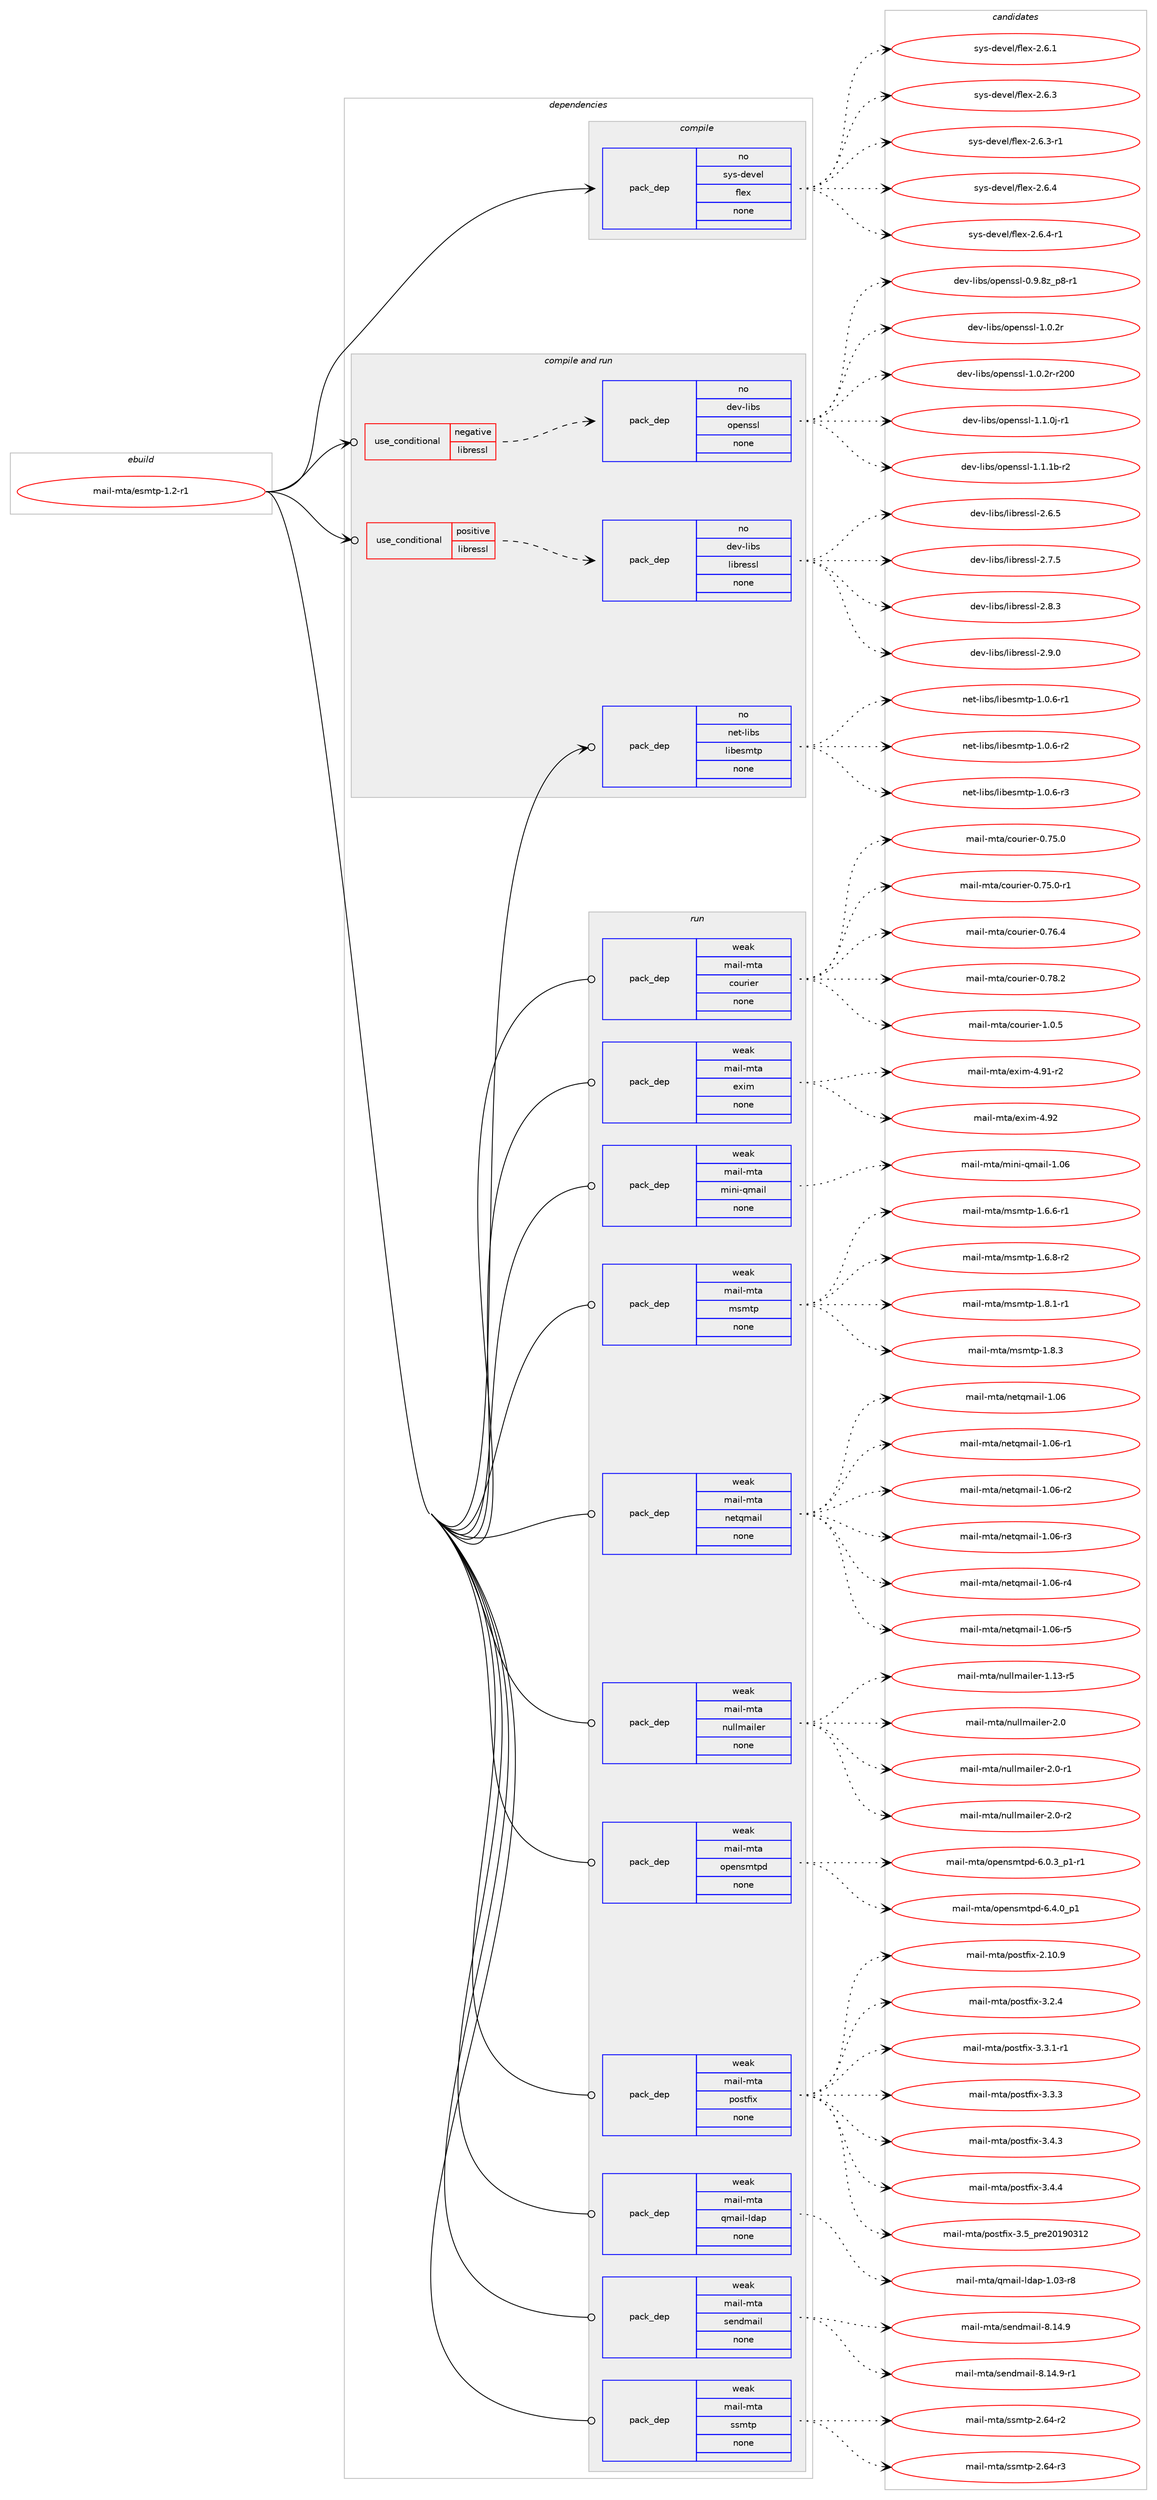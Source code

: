 digraph prolog {

# *************
# Graph options
# *************

newrank=true;
concentrate=true;
compound=true;
graph [rankdir=LR,fontname=Helvetica,fontsize=10,ranksep=1.5];#, ranksep=2.5, nodesep=0.2];
edge  [arrowhead=vee];
node  [fontname=Helvetica,fontsize=10];

# **********
# The ebuild
# **********

subgraph cluster_leftcol {
color=gray;
rank=same;
label=<<i>ebuild</i>>;
id [label="mail-mta/esmtp-1.2-r1", color=red, width=4, href="../mail-mta/esmtp-1.2-r1.svg"];
}

# ****************
# The dependencies
# ****************

subgraph cluster_midcol {
color=gray;
label=<<i>dependencies</i>>;
subgraph cluster_compile {
fillcolor="#eeeeee";
style=filled;
label=<<i>compile</i>>;
subgraph pack722 {
dependency780 [label=<<TABLE BORDER="0" CELLBORDER="1" CELLSPACING="0" CELLPADDING="4" WIDTH="220"><TR><TD ROWSPAN="6" CELLPADDING="30">pack_dep</TD></TR><TR><TD WIDTH="110">no</TD></TR><TR><TD>sys-devel</TD></TR><TR><TD>flex</TD></TR><TR><TD>none</TD></TR><TR><TD></TD></TR></TABLE>>, shape=none, color=blue];
}
id:e -> dependency780:w [weight=20,style="solid",arrowhead="vee"];
}
subgraph cluster_compileandrun {
fillcolor="#eeeeee";
style=filled;
label=<<i>compile and run</i>>;
subgraph cond49 {
dependency781 [label=<<TABLE BORDER="0" CELLBORDER="1" CELLSPACING="0" CELLPADDING="4"><TR><TD ROWSPAN="3" CELLPADDING="10">use_conditional</TD></TR><TR><TD>negative</TD></TR><TR><TD>libressl</TD></TR></TABLE>>, shape=none, color=red];
subgraph pack723 {
dependency782 [label=<<TABLE BORDER="0" CELLBORDER="1" CELLSPACING="0" CELLPADDING="4" WIDTH="220"><TR><TD ROWSPAN="6" CELLPADDING="30">pack_dep</TD></TR><TR><TD WIDTH="110">no</TD></TR><TR><TD>dev-libs</TD></TR><TR><TD>openssl</TD></TR><TR><TD>none</TD></TR><TR><TD></TD></TR></TABLE>>, shape=none, color=blue];
}
dependency781:e -> dependency782:w [weight=20,style="dashed",arrowhead="vee"];
}
id:e -> dependency781:w [weight=20,style="solid",arrowhead="odotvee"];
subgraph cond50 {
dependency783 [label=<<TABLE BORDER="0" CELLBORDER="1" CELLSPACING="0" CELLPADDING="4"><TR><TD ROWSPAN="3" CELLPADDING="10">use_conditional</TD></TR><TR><TD>positive</TD></TR><TR><TD>libressl</TD></TR></TABLE>>, shape=none, color=red];
subgraph pack724 {
dependency784 [label=<<TABLE BORDER="0" CELLBORDER="1" CELLSPACING="0" CELLPADDING="4" WIDTH="220"><TR><TD ROWSPAN="6" CELLPADDING="30">pack_dep</TD></TR><TR><TD WIDTH="110">no</TD></TR><TR><TD>dev-libs</TD></TR><TR><TD>libressl</TD></TR><TR><TD>none</TD></TR><TR><TD></TD></TR></TABLE>>, shape=none, color=blue];
}
dependency783:e -> dependency784:w [weight=20,style="dashed",arrowhead="vee"];
}
id:e -> dependency783:w [weight=20,style="solid",arrowhead="odotvee"];
subgraph pack725 {
dependency785 [label=<<TABLE BORDER="0" CELLBORDER="1" CELLSPACING="0" CELLPADDING="4" WIDTH="220"><TR><TD ROWSPAN="6" CELLPADDING="30">pack_dep</TD></TR><TR><TD WIDTH="110">no</TD></TR><TR><TD>net-libs</TD></TR><TR><TD>libesmtp</TD></TR><TR><TD>none</TD></TR><TR><TD></TD></TR></TABLE>>, shape=none, color=blue];
}
id:e -> dependency785:w [weight=20,style="solid",arrowhead="odotvee"];
}
subgraph cluster_run {
fillcolor="#eeeeee";
style=filled;
label=<<i>run</i>>;
subgraph pack726 {
dependency786 [label=<<TABLE BORDER="0" CELLBORDER="1" CELLSPACING="0" CELLPADDING="4" WIDTH="220"><TR><TD ROWSPAN="6" CELLPADDING="30">pack_dep</TD></TR><TR><TD WIDTH="110">weak</TD></TR><TR><TD>mail-mta</TD></TR><TR><TD>courier</TD></TR><TR><TD>none</TD></TR><TR><TD></TD></TR></TABLE>>, shape=none, color=blue];
}
id:e -> dependency786:w [weight=20,style="solid",arrowhead="odot"];
subgraph pack727 {
dependency787 [label=<<TABLE BORDER="0" CELLBORDER="1" CELLSPACING="0" CELLPADDING="4" WIDTH="220"><TR><TD ROWSPAN="6" CELLPADDING="30">pack_dep</TD></TR><TR><TD WIDTH="110">weak</TD></TR><TR><TD>mail-mta</TD></TR><TR><TD>exim</TD></TR><TR><TD>none</TD></TR><TR><TD></TD></TR></TABLE>>, shape=none, color=blue];
}
id:e -> dependency787:w [weight=20,style="solid",arrowhead="odot"];
subgraph pack728 {
dependency788 [label=<<TABLE BORDER="0" CELLBORDER="1" CELLSPACING="0" CELLPADDING="4" WIDTH="220"><TR><TD ROWSPAN="6" CELLPADDING="30">pack_dep</TD></TR><TR><TD WIDTH="110">weak</TD></TR><TR><TD>mail-mta</TD></TR><TR><TD>mini-qmail</TD></TR><TR><TD>none</TD></TR><TR><TD></TD></TR></TABLE>>, shape=none, color=blue];
}
id:e -> dependency788:w [weight=20,style="solid",arrowhead="odot"];
subgraph pack729 {
dependency789 [label=<<TABLE BORDER="0" CELLBORDER="1" CELLSPACING="0" CELLPADDING="4" WIDTH="220"><TR><TD ROWSPAN="6" CELLPADDING="30">pack_dep</TD></TR><TR><TD WIDTH="110">weak</TD></TR><TR><TD>mail-mta</TD></TR><TR><TD>msmtp</TD></TR><TR><TD>none</TD></TR><TR><TD></TD></TR></TABLE>>, shape=none, color=blue];
}
id:e -> dependency789:w [weight=20,style="solid",arrowhead="odot"];
subgraph pack730 {
dependency790 [label=<<TABLE BORDER="0" CELLBORDER="1" CELLSPACING="0" CELLPADDING="4" WIDTH="220"><TR><TD ROWSPAN="6" CELLPADDING="30">pack_dep</TD></TR><TR><TD WIDTH="110">weak</TD></TR><TR><TD>mail-mta</TD></TR><TR><TD>netqmail</TD></TR><TR><TD>none</TD></TR><TR><TD></TD></TR></TABLE>>, shape=none, color=blue];
}
id:e -> dependency790:w [weight=20,style="solid",arrowhead="odot"];
subgraph pack731 {
dependency791 [label=<<TABLE BORDER="0" CELLBORDER="1" CELLSPACING="0" CELLPADDING="4" WIDTH="220"><TR><TD ROWSPAN="6" CELLPADDING="30">pack_dep</TD></TR><TR><TD WIDTH="110">weak</TD></TR><TR><TD>mail-mta</TD></TR><TR><TD>nullmailer</TD></TR><TR><TD>none</TD></TR><TR><TD></TD></TR></TABLE>>, shape=none, color=blue];
}
id:e -> dependency791:w [weight=20,style="solid",arrowhead="odot"];
subgraph pack732 {
dependency792 [label=<<TABLE BORDER="0" CELLBORDER="1" CELLSPACING="0" CELLPADDING="4" WIDTH="220"><TR><TD ROWSPAN="6" CELLPADDING="30">pack_dep</TD></TR><TR><TD WIDTH="110">weak</TD></TR><TR><TD>mail-mta</TD></TR><TR><TD>opensmtpd</TD></TR><TR><TD>none</TD></TR><TR><TD></TD></TR></TABLE>>, shape=none, color=blue];
}
id:e -> dependency792:w [weight=20,style="solid",arrowhead="odot"];
subgraph pack733 {
dependency793 [label=<<TABLE BORDER="0" CELLBORDER="1" CELLSPACING="0" CELLPADDING="4" WIDTH="220"><TR><TD ROWSPAN="6" CELLPADDING="30">pack_dep</TD></TR><TR><TD WIDTH="110">weak</TD></TR><TR><TD>mail-mta</TD></TR><TR><TD>postfix</TD></TR><TR><TD>none</TD></TR><TR><TD></TD></TR></TABLE>>, shape=none, color=blue];
}
id:e -> dependency793:w [weight=20,style="solid",arrowhead="odot"];
subgraph pack734 {
dependency794 [label=<<TABLE BORDER="0" CELLBORDER="1" CELLSPACING="0" CELLPADDING="4" WIDTH="220"><TR><TD ROWSPAN="6" CELLPADDING="30">pack_dep</TD></TR><TR><TD WIDTH="110">weak</TD></TR><TR><TD>mail-mta</TD></TR><TR><TD>qmail-ldap</TD></TR><TR><TD>none</TD></TR><TR><TD></TD></TR></TABLE>>, shape=none, color=blue];
}
id:e -> dependency794:w [weight=20,style="solid",arrowhead="odot"];
subgraph pack735 {
dependency795 [label=<<TABLE BORDER="0" CELLBORDER="1" CELLSPACING="0" CELLPADDING="4" WIDTH="220"><TR><TD ROWSPAN="6" CELLPADDING="30">pack_dep</TD></TR><TR><TD WIDTH="110">weak</TD></TR><TR><TD>mail-mta</TD></TR><TR><TD>sendmail</TD></TR><TR><TD>none</TD></TR><TR><TD></TD></TR></TABLE>>, shape=none, color=blue];
}
id:e -> dependency795:w [weight=20,style="solid",arrowhead="odot"];
subgraph pack736 {
dependency796 [label=<<TABLE BORDER="0" CELLBORDER="1" CELLSPACING="0" CELLPADDING="4" WIDTH="220"><TR><TD ROWSPAN="6" CELLPADDING="30">pack_dep</TD></TR><TR><TD WIDTH="110">weak</TD></TR><TR><TD>mail-mta</TD></TR><TR><TD>ssmtp</TD></TR><TR><TD>none</TD></TR><TR><TD></TD></TR></TABLE>>, shape=none, color=blue];
}
id:e -> dependency796:w [weight=20,style="solid",arrowhead="odot"];
}
}

# **************
# The candidates
# **************

subgraph cluster_choices {
rank=same;
color=gray;
label=<<i>candidates</i>>;

subgraph choice722 {
color=black;
nodesep=1;
choice1151211154510010111810110847102108101120455046544649 [label="sys-devel/flex-2.6.1", color=red, width=4,href="../sys-devel/flex-2.6.1.svg"];
choice1151211154510010111810110847102108101120455046544651 [label="sys-devel/flex-2.6.3", color=red, width=4,href="../sys-devel/flex-2.6.3.svg"];
choice11512111545100101118101108471021081011204550465446514511449 [label="sys-devel/flex-2.6.3-r1", color=red, width=4,href="../sys-devel/flex-2.6.3-r1.svg"];
choice1151211154510010111810110847102108101120455046544652 [label="sys-devel/flex-2.6.4", color=red, width=4,href="../sys-devel/flex-2.6.4.svg"];
choice11512111545100101118101108471021081011204550465446524511449 [label="sys-devel/flex-2.6.4-r1", color=red, width=4,href="../sys-devel/flex-2.6.4-r1.svg"];
dependency780:e -> choice1151211154510010111810110847102108101120455046544649:w [style=dotted,weight="100"];
dependency780:e -> choice1151211154510010111810110847102108101120455046544651:w [style=dotted,weight="100"];
dependency780:e -> choice11512111545100101118101108471021081011204550465446514511449:w [style=dotted,weight="100"];
dependency780:e -> choice1151211154510010111810110847102108101120455046544652:w [style=dotted,weight="100"];
dependency780:e -> choice11512111545100101118101108471021081011204550465446524511449:w [style=dotted,weight="100"];
}
subgraph choice723 {
color=black;
nodesep=1;
choice10010111845108105981154711111210111011511510845484657465612295112564511449 [label="dev-libs/openssl-0.9.8z_p8-r1", color=red, width=4,href="../dev-libs/openssl-0.9.8z_p8-r1.svg"];
choice100101118451081059811547111112101110115115108454946484650114 [label="dev-libs/openssl-1.0.2r", color=red, width=4,href="../dev-libs/openssl-1.0.2r.svg"];
choice10010111845108105981154711111210111011511510845494648465011445114504848 [label="dev-libs/openssl-1.0.2r-r200", color=red, width=4,href="../dev-libs/openssl-1.0.2r-r200.svg"];
choice1001011184510810598115471111121011101151151084549464946481064511449 [label="dev-libs/openssl-1.1.0j-r1", color=red, width=4,href="../dev-libs/openssl-1.1.0j-r1.svg"];
choice100101118451081059811547111112101110115115108454946494649984511450 [label="dev-libs/openssl-1.1.1b-r2", color=red, width=4,href="../dev-libs/openssl-1.1.1b-r2.svg"];
dependency782:e -> choice10010111845108105981154711111210111011511510845484657465612295112564511449:w [style=dotted,weight="100"];
dependency782:e -> choice100101118451081059811547111112101110115115108454946484650114:w [style=dotted,weight="100"];
dependency782:e -> choice10010111845108105981154711111210111011511510845494648465011445114504848:w [style=dotted,weight="100"];
dependency782:e -> choice1001011184510810598115471111121011101151151084549464946481064511449:w [style=dotted,weight="100"];
dependency782:e -> choice100101118451081059811547111112101110115115108454946494649984511450:w [style=dotted,weight="100"];
}
subgraph choice724 {
color=black;
nodesep=1;
choice10010111845108105981154710810598114101115115108455046544653 [label="dev-libs/libressl-2.6.5", color=red, width=4,href="../dev-libs/libressl-2.6.5.svg"];
choice10010111845108105981154710810598114101115115108455046554653 [label="dev-libs/libressl-2.7.5", color=red, width=4,href="../dev-libs/libressl-2.7.5.svg"];
choice10010111845108105981154710810598114101115115108455046564651 [label="dev-libs/libressl-2.8.3", color=red, width=4,href="../dev-libs/libressl-2.8.3.svg"];
choice10010111845108105981154710810598114101115115108455046574648 [label="dev-libs/libressl-2.9.0", color=red, width=4,href="../dev-libs/libressl-2.9.0.svg"];
dependency784:e -> choice10010111845108105981154710810598114101115115108455046544653:w [style=dotted,weight="100"];
dependency784:e -> choice10010111845108105981154710810598114101115115108455046554653:w [style=dotted,weight="100"];
dependency784:e -> choice10010111845108105981154710810598114101115115108455046564651:w [style=dotted,weight="100"];
dependency784:e -> choice10010111845108105981154710810598114101115115108455046574648:w [style=dotted,weight="100"];
}
subgraph choice725 {
color=black;
nodesep=1;
choice110101116451081059811547108105981011151091161124549464846544511449 [label="net-libs/libesmtp-1.0.6-r1", color=red, width=4,href="../net-libs/libesmtp-1.0.6-r1.svg"];
choice110101116451081059811547108105981011151091161124549464846544511450 [label="net-libs/libesmtp-1.0.6-r2", color=red, width=4,href="../net-libs/libesmtp-1.0.6-r2.svg"];
choice110101116451081059811547108105981011151091161124549464846544511451 [label="net-libs/libesmtp-1.0.6-r3", color=red, width=4,href="../net-libs/libesmtp-1.0.6-r3.svg"];
dependency785:e -> choice110101116451081059811547108105981011151091161124549464846544511449:w [style=dotted,weight="100"];
dependency785:e -> choice110101116451081059811547108105981011151091161124549464846544511450:w [style=dotted,weight="100"];
dependency785:e -> choice110101116451081059811547108105981011151091161124549464846544511451:w [style=dotted,weight="100"];
}
subgraph choice726 {
color=black;
nodesep=1;
choice109971051084510911697479911111711410510111445484655534648 [label="mail-mta/courier-0.75.0", color=red, width=4,href="../mail-mta/courier-0.75.0.svg"];
choice1099710510845109116974799111117114105101114454846555346484511449 [label="mail-mta/courier-0.75.0-r1", color=red, width=4,href="../mail-mta/courier-0.75.0-r1.svg"];
choice109971051084510911697479911111711410510111445484655544652 [label="mail-mta/courier-0.76.4", color=red, width=4,href="../mail-mta/courier-0.76.4.svg"];
choice109971051084510911697479911111711410510111445484655564650 [label="mail-mta/courier-0.78.2", color=red, width=4,href="../mail-mta/courier-0.78.2.svg"];
choice1099710510845109116974799111117114105101114454946484653 [label="mail-mta/courier-1.0.5", color=red, width=4,href="../mail-mta/courier-1.0.5.svg"];
dependency786:e -> choice109971051084510911697479911111711410510111445484655534648:w [style=dotted,weight="100"];
dependency786:e -> choice1099710510845109116974799111117114105101114454846555346484511449:w [style=dotted,weight="100"];
dependency786:e -> choice109971051084510911697479911111711410510111445484655544652:w [style=dotted,weight="100"];
dependency786:e -> choice109971051084510911697479911111711410510111445484655564650:w [style=dotted,weight="100"];
dependency786:e -> choice1099710510845109116974799111117114105101114454946484653:w [style=dotted,weight="100"];
}
subgraph choice727 {
color=black;
nodesep=1;
choice1099710510845109116974710112010510945524657494511450 [label="mail-mta/exim-4.91-r2", color=red, width=4,href="../mail-mta/exim-4.91-r2.svg"];
choice109971051084510911697471011201051094552465750 [label="mail-mta/exim-4.92", color=red, width=4,href="../mail-mta/exim-4.92.svg"];
dependency787:e -> choice1099710510845109116974710112010510945524657494511450:w [style=dotted,weight="100"];
dependency787:e -> choice109971051084510911697471011201051094552465750:w [style=dotted,weight="100"];
}
subgraph choice728 {
color=black;
nodesep=1;
choice1099710510845109116974710910511010545113109971051084549464854 [label="mail-mta/mini-qmail-1.06", color=red, width=4,href="../mail-mta/mini-qmail-1.06.svg"];
dependency788:e -> choice1099710510845109116974710910511010545113109971051084549464854:w [style=dotted,weight="100"];
}
subgraph choice729 {
color=black;
nodesep=1;
choice109971051084510911697471091151091161124549465446544511449 [label="mail-mta/msmtp-1.6.6-r1", color=red, width=4,href="../mail-mta/msmtp-1.6.6-r1.svg"];
choice109971051084510911697471091151091161124549465446564511450 [label="mail-mta/msmtp-1.6.8-r2", color=red, width=4,href="../mail-mta/msmtp-1.6.8-r2.svg"];
choice109971051084510911697471091151091161124549465646494511449 [label="mail-mta/msmtp-1.8.1-r1", color=red, width=4,href="../mail-mta/msmtp-1.8.1-r1.svg"];
choice10997105108451091169747109115109116112454946564651 [label="mail-mta/msmtp-1.8.3", color=red, width=4,href="../mail-mta/msmtp-1.8.3.svg"];
dependency789:e -> choice109971051084510911697471091151091161124549465446544511449:w [style=dotted,weight="100"];
dependency789:e -> choice109971051084510911697471091151091161124549465446564511450:w [style=dotted,weight="100"];
dependency789:e -> choice109971051084510911697471091151091161124549465646494511449:w [style=dotted,weight="100"];
dependency789:e -> choice10997105108451091169747109115109116112454946564651:w [style=dotted,weight="100"];
}
subgraph choice730 {
color=black;
nodesep=1;
choice10997105108451091169747110101116113109971051084549464854 [label="mail-mta/netqmail-1.06", color=red, width=4,href="../mail-mta/netqmail-1.06.svg"];
choice109971051084510911697471101011161131099710510845494648544511449 [label="mail-mta/netqmail-1.06-r1", color=red, width=4,href="../mail-mta/netqmail-1.06-r1.svg"];
choice109971051084510911697471101011161131099710510845494648544511450 [label="mail-mta/netqmail-1.06-r2", color=red, width=4,href="../mail-mta/netqmail-1.06-r2.svg"];
choice109971051084510911697471101011161131099710510845494648544511451 [label="mail-mta/netqmail-1.06-r3", color=red, width=4,href="../mail-mta/netqmail-1.06-r3.svg"];
choice109971051084510911697471101011161131099710510845494648544511452 [label="mail-mta/netqmail-1.06-r4", color=red, width=4,href="../mail-mta/netqmail-1.06-r4.svg"];
choice109971051084510911697471101011161131099710510845494648544511453 [label="mail-mta/netqmail-1.06-r5", color=red, width=4,href="../mail-mta/netqmail-1.06-r5.svg"];
dependency790:e -> choice10997105108451091169747110101116113109971051084549464854:w [style=dotted,weight="100"];
dependency790:e -> choice109971051084510911697471101011161131099710510845494648544511449:w [style=dotted,weight="100"];
dependency790:e -> choice109971051084510911697471101011161131099710510845494648544511450:w [style=dotted,weight="100"];
dependency790:e -> choice109971051084510911697471101011161131099710510845494648544511451:w [style=dotted,weight="100"];
dependency790:e -> choice109971051084510911697471101011161131099710510845494648544511452:w [style=dotted,weight="100"];
dependency790:e -> choice109971051084510911697471101011161131099710510845494648544511453:w [style=dotted,weight="100"];
}
subgraph choice731 {
color=black;
nodesep=1;
choice109971051084510911697471101171081081099710510810111445494649514511453 [label="mail-mta/nullmailer-1.13-r5", color=red, width=4,href="../mail-mta/nullmailer-1.13-r5.svg"];
choice109971051084510911697471101171081081099710510810111445504648 [label="mail-mta/nullmailer-2.0", color=red, width=4,href="../mail-mta/nullmailer-2.0.svg"];
choice1099710510845109116974711011710810810997105108101114455046484511449 [label="mail-mta/nullmailer-2.0-r1", color=red, width=4,href="../mail-mta/nullmailer-2.0-r1.svg"];
choice1099710510845109116974711011710810810997105108101114455046484511450 [label="mail-mta/nullmailer-2.0-r2", color=red, width=4,href="../mail-mta/nullmailer-2.0-r2.svg"];
dependency791:e -> choice109971051084510911697471101171081081099710510810111445494649514511453:w [style=dotted,weight="100"];
dependency791:e -> choice109971051084510911697471101171081081099710510810111445504648:w [style=dotted,weight="100"];
dependency791:e -> choice1099710510845109116974711011710810810997105108101114455046484511449:w [style=dotted,weight="100"];
dependency791:e -> choice1099710510845109116974711011710810810997105108101114455046484511450:w [style=dotted,weight="100"];
}
subgraph choice732 {
color=black;
nodesep=1;
choice1099710510845109116974711111210111011510911611210045544648465195112494511449 [label="mail-mta/opensmtpd-6.0.3_p1-r1", color=red, width=4,href="../mail-mta/opensmtpd-6.0.3_p1-r1.svg"];
choice109971051084510911697471111121011101151091161121004554465246489511249 [label="mail-mta/opensmtpd-6.4.0_p1", color=red, width=4,href="../mail-mta/opensmtpd-6.4.0_p1.svg"];
dependency792:e -> choice1099710510845109116974711111210111011510911611210045544648465195112494511449:w [style=dotted,weight="100"];
dependency792:e -> choice109971051084510911697471111121011101151091161121004554465246489511249:w [style=dotted,weight="100"];
}
subgraph choice733 {
color=black;
nodesep=1;
choice1099710510845109116974711211111511610210512045504649484657 [label="mail-mta/postfix-2.10.9", color=red, width=4,href="../mail-mta/postfix-2.10.9.svg"];
choice10997105108451091169747112111115116102105120455146504652 [label="mail-mta/postfix-3.2.4", color=red, width=4,href="../mail-mta/postfix-3.2.4.svg"];
choice109971051084510911697471121111151161021051204551465146494511449 [label="mail-mta/postfix-3.3.1-r1", color=red, width=4,href="../mail-mta/postfix-3.3.1-r1.svg"];
choice10997105108451091169747112111115116102105120455146514651 [label="mail-mta/postfix-3.3.3", color=red, width=4,href="../mail-mta/postfix-3.3.3.svg"];
choice10997105108451091169747112111115116102105120455146524651 [label="mail-mta/postfix-3.4.3", color=red, width=4,href="../mail-mta/postfix-3.4.3.svg"];
choice10997105108451091169747112111115116102105120455146524652 [label="mail-mta/postfix-3.4.4", color=red, width=4,href="../mail-mta/postfix-3.4.4.svg"];
choice1099710510845109116974711211111511610210512045514653951121141015048495748514950 [label="mail-mta/postfix-3.5_pre20190312", color=red, width=4,href="../mail-mta/postfix-3.5_pre20190312.svg"];
dependency793:e -> choice1099710510845109116974711211111511610210512045504649484657:w [style=dotted,weight="100"];
dependency793:e -> choice10997105108451091169747112111115116102105120455146504652:w [style=dotted,weight="100"];
dependency793:e -> choice109971051084510911697471121111151161021051204551465146494511449:w [style=dotted,weight="100"];
dependency793:e -> choice10997105108451091169747112111115116102105120455146514651:w [style=dotted,weight="100"];
dependency793:e -> choice10997105108451091169747112111115116102105120455146524651:w [style=dotted,weight="100"];
dependency793:e -> choice10997105108451091169747112111115116102105120455146524652:w [style=dotted,weight="100"];
dependency793:e -> choice1099710510845109116974711211111511610210512045514653951121141015048495748514950:w [style=dotted,weight="100"];
}
subgraph choice734 {
color=black;
nodesep=1;
choice1099710510845109116974711310997105108451081009711245494648514511456 [label="mail-mta/qmail-ldap-1.03-r8", color=red, width=4,href="../mail-mta/qmail-ldap-1.03-r8.svg"];
dependency794:e -> choice1099710510845109116974711310997105108451081009711245494648514511456:w [style=dotted,weight="100"];
}
subgraph choice735 {
color=black;
nodesep=1;
choice109971051084510911697471151011101001099710510845564649524657 [label="mail-mta/sendmail-8.14.9", color=red, width=4,href="../mail-mta/sendmail-8.14.9.svg"];
choice1099710510845109116974711510111010010997105108455646495246574511449 [label="mail-mta/sendmail-8.14.9-r1", color=red, width=4,href="../mail-mta/sendmail-8.14.9-r1.svg"];
dependency795:e -> choice109971051084510911697471151011101001099710510845564649524657:w [style=dotted,weight="100"];
dependency795:e -> choice1099710510845109116974711510111010010997105108455646495246574511449:w [style=dotted,weight="100"];
}
subgraph choice736 {
color=black;
nodesep=1;
choice1099710510845109116974711511510911611245504654524511450 [label="mail-mta/ssmtp-2.64-r2", color=red, width=4,href="../mail-mta/ssmtp-2.64-r2.svg"];
choice1099710510845109116974711511510911611245504654524511451 [label="mail-mta/ssmtp-2.64-r3", color=red, width=4,href="../mail-mta/ssmtp-2.64-r3.svg"];
dependency796:e -> choice1099710510845109116974711511510911611245504654524511450:w [style=dotted,weight="100"];
dependency796:e -> choice1099710510845109116974711511510911611245504654524511451:w [style=dotted,weight="100"];
}
}

}
